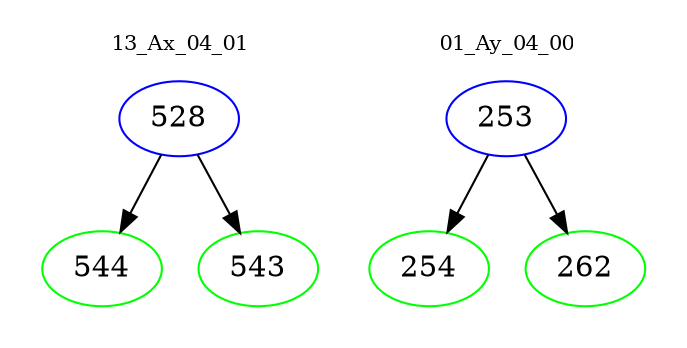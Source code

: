 digraph{
subgraph cluster_0 {
color = white
label = "13_Ax_04_01";
fontsize=10;
T0_528 [label="528", color="blue"]
T0_528 -> T0_544 [color="black"]
T0_544 [label="544", color="green"]
T0_528 -> T0_543 [color="black"]
T0_543 [label="543", color="green"]
}
subgraph cluster_1 {
color = white
label = "01_Ay_04_00";
fontsize=10;
T1_253 [label="253", color="blue"]
T1_253 -> T1_254 [color="black"]
T1_254 [label="254", color="green"]
T1_253 -> T1_262 [color="black"]
T1_262 [label="262", color="green"]
}
}
